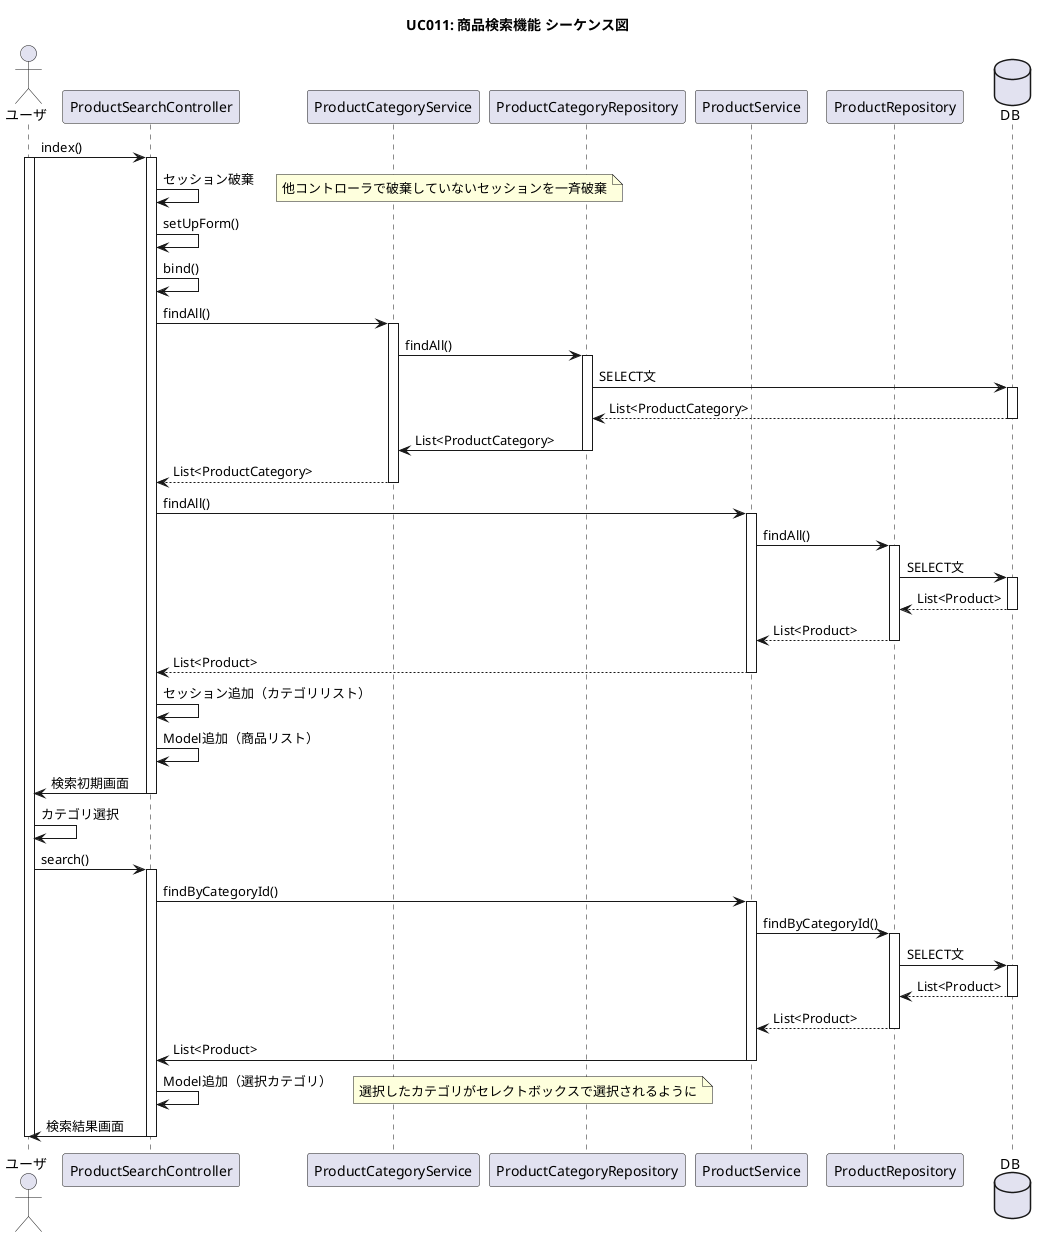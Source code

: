 @startuml

title UC011: 商品検索機能 シーケンス図
skinparam shadowing false
'hide footbox

actor ユーザ



ユーザ -> ProductSearchController : index()
activate ユーザ
activate ProductSearchController

ProductSearchController -> ProductSearchController : セッション破棄
note right: 他コントローラで破棄していないセッションを一斉破棄

ProductSearchController -> ProductSearchController : setUpForm()

ProductSearchController -> ProductSearchController : bind()

ProductSearchController -> ProductCategoryService : findAll()
activate ProductCategoryService

ProductCategoryService -> ProductCategoryRepository : findAll()
activate ProductCategoryRepository

participant ProductService

participant ProductRepository

database DB

ProductCategoryRepository -> DB : SELECT文
activate DB

DB --> ProductCategoryRepository : List<ProductCategory>
deactivate DB

ProductCategoryRepository -> ProductCategoryService : List<ProductCategory>
deactivate ProductCategoryRepository

ProductCategoryService --> ProductSearchController : List<ProductCategory>
deactivate ProductCategoryService

ProductSearchController -> ProductService : findAll()
activate ProductService

ProductService -> ProductRepository : findAll()
activate ProductRepository

ProductRepository -> DB : SELECT文
activate DB

DB --> ProductRepository : List<Product>
deactivate DB

ProductRepository --> ProductService : List<Product>
deactivate ProductRepository

ProductService --> ProductSearchController : List<Product>
deactivate ProductService

ProductSearchController -> ProductSearchController : セッション追加（カテゴリリスト）

ProductSearchController -> ProductSearchController : Model追加（商品リスト）

ProductSearchController -> ユーザ : 検索初期画面
deactivate ProductSearchController

ユーザ -> ユーザ : カテゴリ選択

ユーザ -> ProductSearchController : search()
activate ProductSearchController

ProductSearchController -> ProductService : findByCategoryId()
activate ProductService

ProductService -> ProductRepository : findByCategoryId()
activate ProductRepository

ProductRepository -> DB : SELECT文
activate DB

DB --> ProductRepository : List<Product>
deactivate DB

ProductRepository --> ProductService : List<Product>
deactivate ProductRepository

ProductService -> ProductSearchController : List<Product>
deactivate ProductService

ProductSearchController -> ProductSearchController : Model追加（選択カテゴリ）
note right: 選択したカテゴリがセレクトボックスで選択されるように

ProductSearchController -> ユーザ : 検索結果画面
deactivate ProductSearchController

deactivate ユーザ

@enduml
